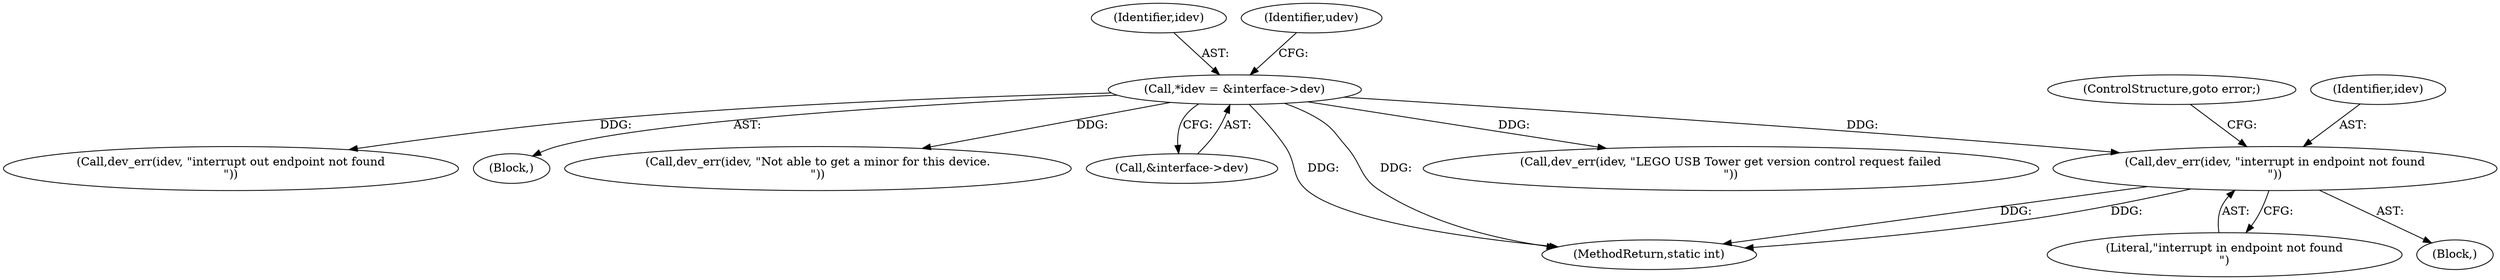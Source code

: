 digraph "0_linux_2fae9e5a7babada041e2e161699ade2447a01989@pointer" {
"1000301" [label="(Call,dev_err(idev, \"interrupt in endpoint not found\n\"))"];
"1000111" [label="(Call,*idev = &interface->dev)"];
"1000304" [label="(ControlStructure,goto error;)"];
"1000474" [label="(Call,dev_err(idev, \"LEGO USB Tower get version control request failed\n\"))"];
"1000312" [label="(Call,dev_err(idev, \"interrupt out endpoint not found\n\"))"];
"1000505" [label="(MethodReturn,static int)"];
"1000301" [label="(Call,dev_err(idev, \"interrupt in endpoint not found\n\"))"];
"1000303" [label="(Literal,\"interrupt in endpoint not found\n\")"];
"1000109" [label="(Block,)"];
"1000112" [label="(Identifier,idev)"];
"1000111" [label="(Call,*idev = &interface->dev)"];
"1000420" [label="(Call,dev_err(idev, \"Not able to get a minor for this device.\n\"))"];
"1000113" [label="(Call,&interface->dev)"];
"1000119" [label="(Identifier,udev)"];
"1000300" [label="(Block,)"];
"1000302" [label="(Identifier,idev)"];
"1000301" -> "1000300"  [label="AST: "];
"1000301" -> "1000303"  [label="CFG: "];
"1000302" -> "1000301"  [label="AST: "];
"1000303" -> "1000301"  [label="AST: "];
"1000304" -> "1000301"  [label="CFG: "];
"1000301" -> "1000505"  [label="DDG: "];
"1000301" -> "1000505"  [label="DDG: "];
"1000111" -> "1000301"  [label="DDG: "];
"1000111" -> "1000109"  [label="AST: "];
"1000111" -> "1000113"  [label="CFG: "];
"1000112" -> "1000111"  [label="AST: "];
"1000113" -> "1000111"  [label="AST: "];
"1000119" -> "1000111"  [label="CFG: "];
"1000111" -> "1000505"  [label="DDG: "];
"1000111" -> "1000505"  [label="DDG: "];
"1000111" -> "1000312"  [label="DDG: "];
"1000111" -> "1000420"  [label="DDG: "];
"1000111" -> "1000474"  [label="DDG: "];
}
